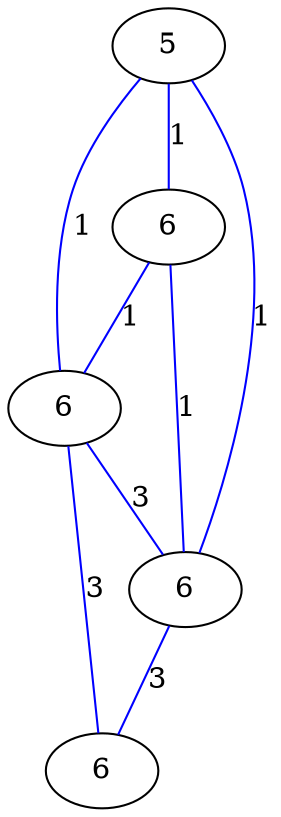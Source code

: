 graph G {
	0 [label="5"];
	1 [label="6"];
	2 [label="6"];
	3 [label="6"];
	4 [label="6"];
	0 -- 1 [label="1", color=blue];
	0 -- 2 [label="1", color=blue];
	0 -- 3 [label="1", color=blue];
	1 -- 2 [label="1", color=blue];
	1 -- 3 [label="1", color=blue];
	2 -- 3 [label="3", color=blue];
	2 -- 4 [label="3", color=blue];
	3 -- 4 [label="3", color=blue];
}